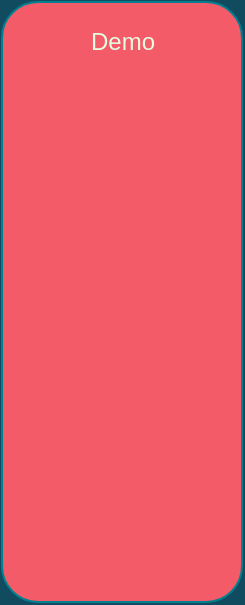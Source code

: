 <mxfile>
    <diagram id="eyQObsc35r2CLL1ppo7v" name="第 1 页">
        <mxGraphModel dx="1037" dy="790" grid="1" gridSize="10" guides="1" tooltips="1" connect="1" arrows="1" fold="1" page="1" pageScale="1" pageWidth="827" pageHeight="1169" background="#114B5F" math="0" shadow="0">
            <root>
                <mxCell id="0"/>
                <mxCell id="1" parent="0"/>
                <mxCell id="3" value="" style="rounded=1;whiteSpace=wrap;html=1;fillColor=#F45B69;strokeColor=#028090;fontColor=#E4FDE1;" vertex="1" parent="1">
                    <mxGeometry x="20" y="230" width="120" height="300" as="geometry"/>
                </mxCell>
                <mxCell id="4" value="Demo" style="text;html=1;resizable=0;autosize=1;align=center;verticalAlign=middle;points=[];fillColor=none;strokeColor=none;rounded=0;sketch=0;fontColor=#E4FDE1;" vertex="1" parent="1">
                    <mxGeometry x="55" y="240" width="50" height="20" as="geometry"/>
                </mxCell>
            </root>
        </mxGraphModel>
    </diagram>
</mxfile>